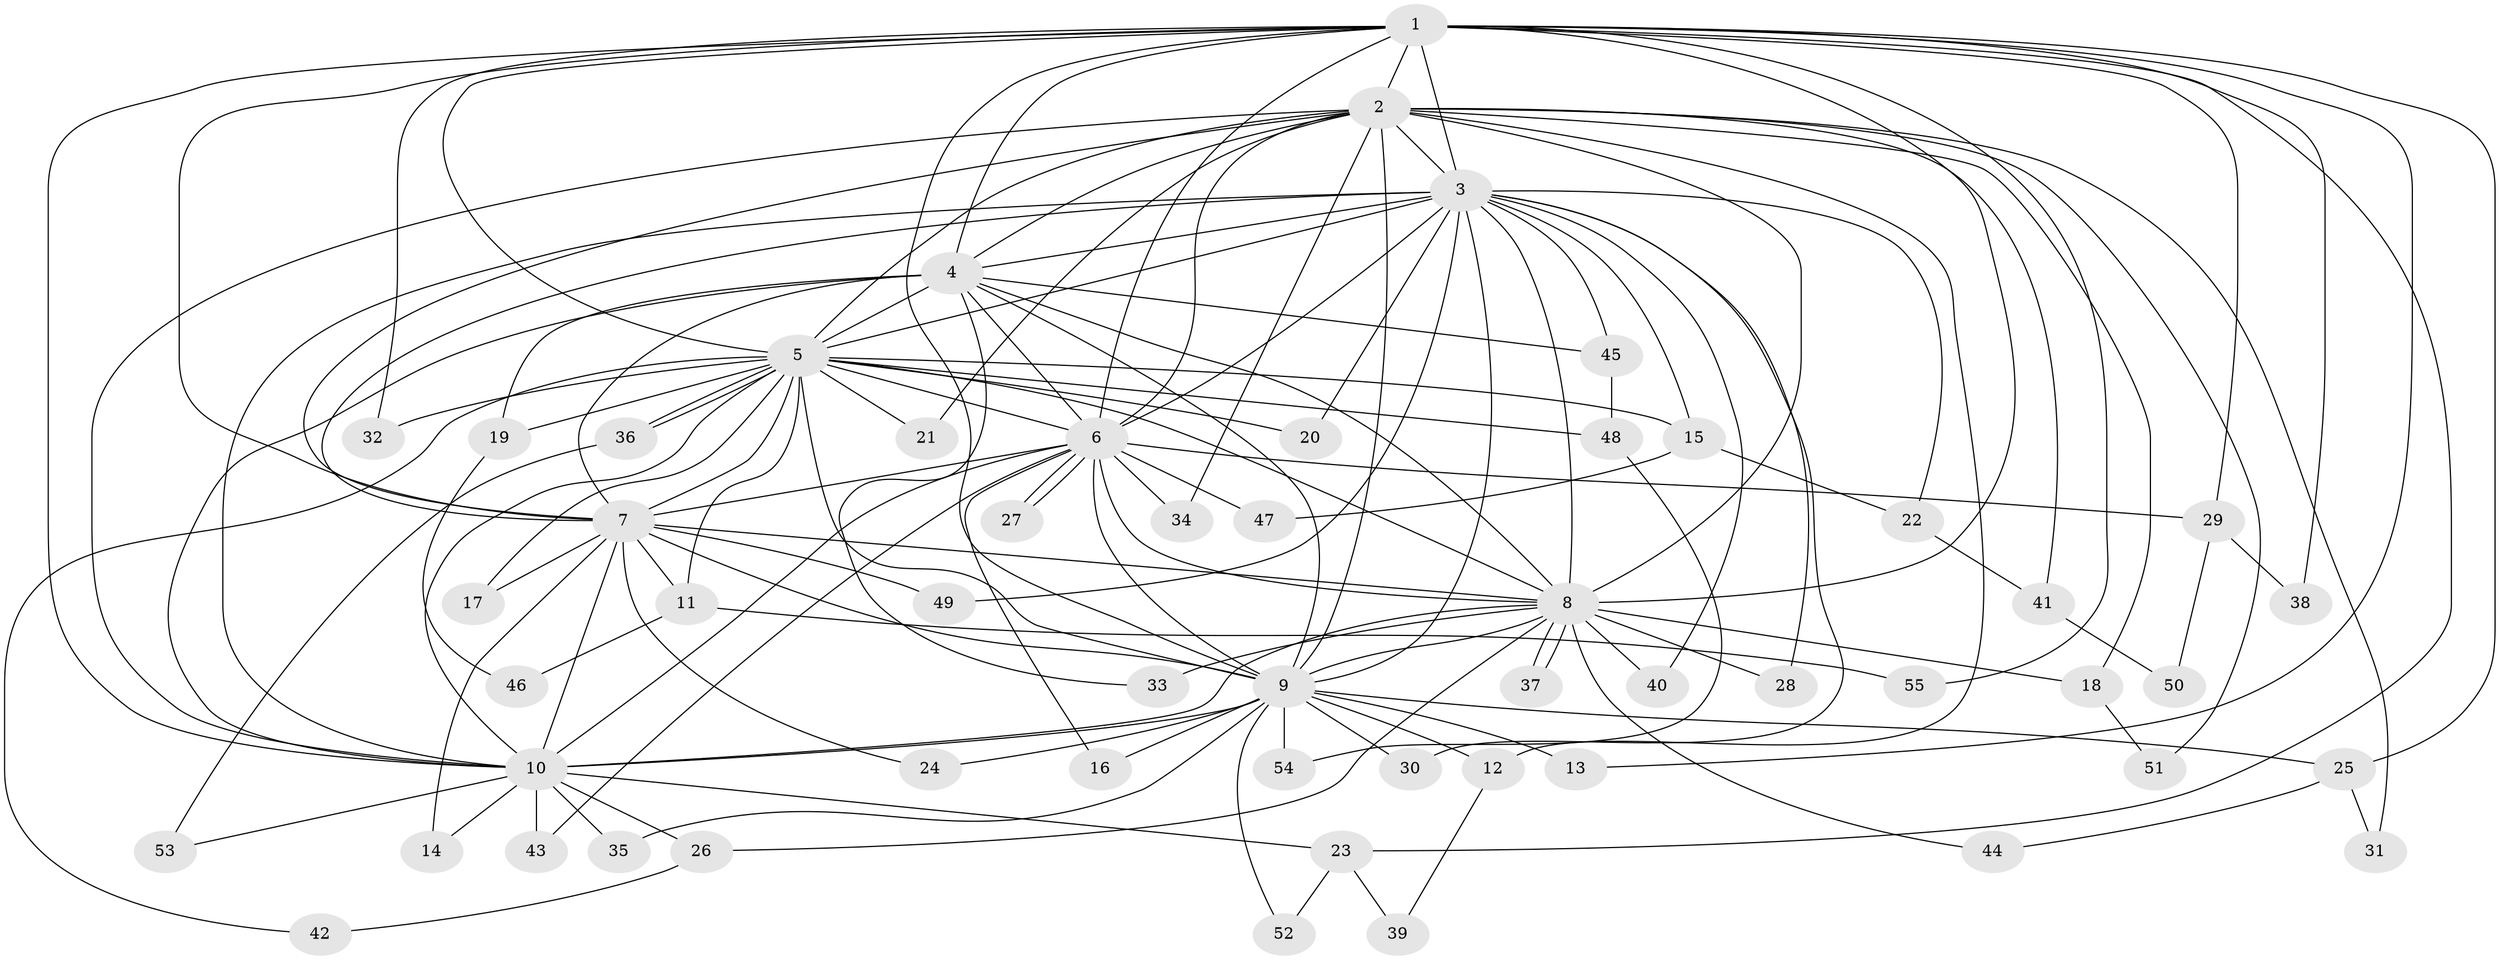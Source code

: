 // Generated by graph-tools (version 1.1) at 2025/49/03/09/25 03:49:31]
// undirected, 55 vertices, 135 edges
graph export_dot {
graph [start="1"]
  node [color=gray90,style=filled];
  1;
  2;
  3;
  4;
  5;
  6;
  7;
  8;
  9;
  10;
  11;
  12;
  13;
  14;
  15;
  16;
  17;
  18;
  19;
  20;
  21;
  22;
  23;
  24;
  25;
  26;
  27;
  28;
  29;
  30;
  31;
  32;
  33;
  34;
  35;
  36;
  37;
  38;
  39;
  40;
  41;
  42;
  43;
  44;
  45;
  46;
  47;
  48;
  49;
  50;
  51;
  52;
  53;
  54;
  55;
  1 -- 2;
  1 -- 3;
  1 -- 4;
  1 -- 5;
  1 -- 6;
  1 -- 7;
  1 -- 8;
  1 -- 9;
  1 -- 10;
  1 -- 13;
  1 -- 23;
  1 -- 25;
  1 -- 29;
  1 -- 32;
  1 -- 38;
  1 -- 55;
  2 -- 3;
  2 -- 4;
  2 -- 5;
  2 -- 6;
  2 -- 7;
  2 -- 8;
  2 -- 9;
  2 -- 10;
  2 -- 12;
  2 -- 18;
  2 -- 21;
  2 -- 31;
  2 -- 34;
  2 -- 41;
  2 -- 51;
  3 -- 4;
  3 -- 5;
  3 -- 6;
  3 -- 7;
  3 -- 8;
  3 -- 9;
  3 -- 10;
  3 -- 15;
  3 -- 20;
  3 -- 22;
  3 -- 28;
  3 -- 30;
  3 -- 40;
  3 -- 45;
  3 -- 49;
  4 -- 5;
  4 -- 6;
  4 -- 7;
  4 -- 8;
  4 -- 9;
  4 -- 10;
  4 -- 19;
  4 -- 33;
  4 -- 45;
  5 -- 6;
  5 -- 7;
  5 -- 8;
  5 -- 9;
  5 -- 10;
  5 -- 11;
  5 -- 15;
  5 -- 17;
  5 -- 19;
  5 -- 20;
  5 -- 21;
  5 -- 32;
  5 -- 36;
  5 -- 36;
  5 -- 42;
  5 -- 48;
  6 -- 7;
  6 -- 8;
  6 -- 9;
  6 -- 10;
  6 -- 16;
  6 -- 27;
  6 -- 27;
  6 -- 29;
  6 -- 34;
  6 -- 43;
  6 -- 47;
  7 -- 8;
  7 -- 9;
  7 -- 10;
  7 -- 11;
  7 -- 14;
  7 -- 17;
  7 -- 24;
  7 -- 49;
  8 -- 9;
  8 -- 10;
  8 -- 18;
  8 -- 26;
  8 -- 28;
  8 -- 33;
  8 -- 37;
  8 -- 37;
  8 -- 40;
  8 -- 44;
  9 -- 10;
  9 -- 12;
  9 -- 13;
  9 -- 16;
  9 -- 24;
  9 -- 25;
  9 -- 30;
  9 -- 35;
  9 -- 52;
  9 -- 54;
  10 -- 14;
  10 -- 23;
  10 -- 26;
  10 -- 35;
  10 -- 43;
  10 -- 53;
  11 -- 46;
  11 -- 55;
  12 -- 39;
  15 -- 22;
  15 -- 47;
  18 -- 51;
  19 -- 46;
  22 -- 41;
  23 -- 39;
  23 -- 52;
  25 -- 31;
  25 -- 44;
  26 -- 42;
  29 -- 38;
  29 -- 50;
  36 -- 53;
  41 -- 50;
  45 -- 48;
  48 -- 54;
}
